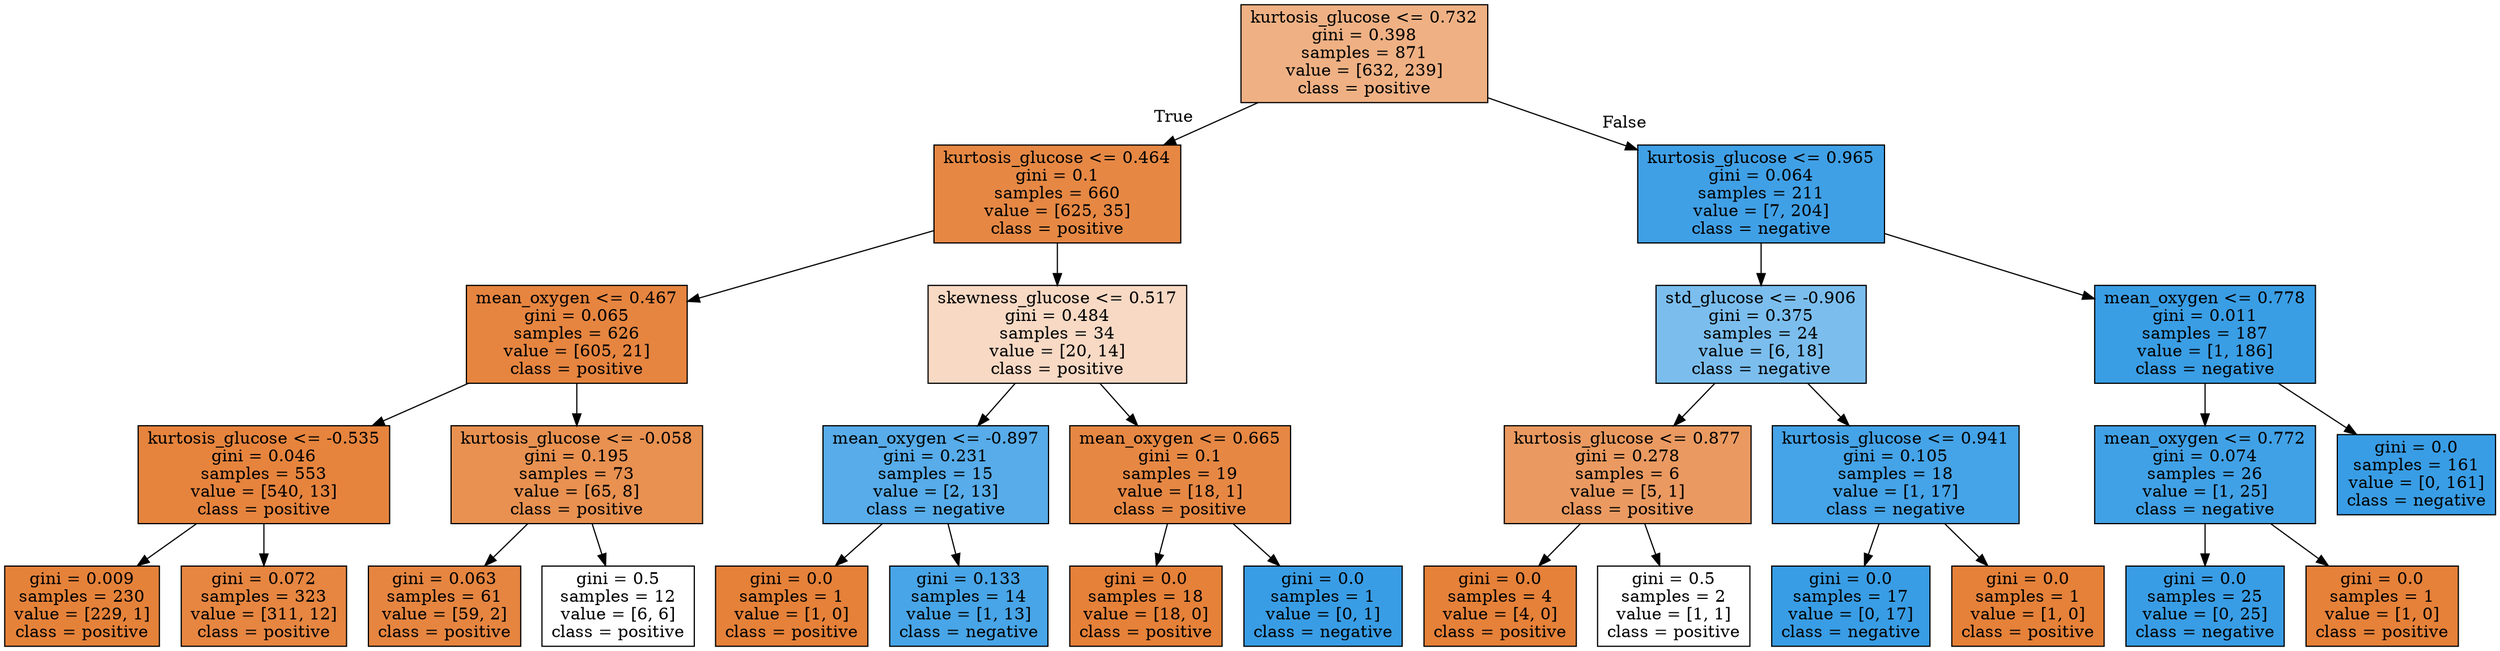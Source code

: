 digraph Tree {
node [shape=box, style="filled", color="black"] ;
0 [label="kurtosis_glucose <= 0.732\ngini = 0.398\nsamples = 871\nvalue = [632, 239]\nclass = positive", fillcolor="#efb184"] ;
1 [label="kurtosis_glucose <= 0.464\ngini = 0.1\nsamples = 660\nvalue = [625, 35]\nclass = positive", fillcolor="#e68844"] ;
0 -> 1 [labeldistance=2.5, labelangle=45, headlabel="True"] ;
2 [label="mean_oxygen <= 0.467\ngini = 0.065\nsamples = 626\nvalue = [605, 21]\nclass = positive", fillcolor="#e68540"] ;
1 -> 2 ;
3 [label="kurtosis_glucose <= -0.535\ngini = 0.046\nsamples = 553\nvalue = [540, 13]\nclass = positive", fillcolor="#e6843e"] ;
2 -> 3 ;
4 [label="gini = 0.009\nsamples = 230\nvalue = [229, 1]\nclass = positive", fillcolor="#e5823a"] ;
3 -> 4 ;
5 [label="gini = 0.072\nsamples = 323\nvalue = [311, 12]\nclass = positive", fillcolor="#e68641"] ;
3 -> 5 ;
6 [label="kurtosis_glucose <= -0.058\ngini = 0.195\nsamples = 73\nvalue = [65, 8]\nclass = positive", fillcolor="#e89151"] ;
2 -> 6 ;
7 [label="gini = 0.063\nsamples = 61\nvalue = [59, 2]\nclass = positive", fillcolor="#e68540"] ;
6 -> 7 ;
8 [label="gini = 0.5\nsamples = 12\nvalue = [6, 6]\nclass = positive", fillcolor="#ffffff"] ;
6 -> 8 ;
9 [label="skewness_glucose <= 0.517\ngini = 0.484\nsamples = 34\nvalue = [20, 14]\nclass = positive", fillcolor="#f7d9c4"] ;
1 -> 9 ;
10 [label="mean_oxygen <= -0.897\ngini = 0.231\nsamples = 15\nvalue = [2, 13]\nclass = negative", fillcolor="#57ace9"] ;
9 -> 10 ;
11 [label="gini = 0.0\nsamples = 1\nvalue = [1, 0]\nclass = positive", fillcolor="#e58139"] ;
10 -> 11 ;
12 [label="gini = 0.133\nsamples = 14\nvalue = [1, 13]\nclass = negative", fillcolor="#48a5e7"] ;
10 -> 12 ;
13 [label="mean_oxygen <= 0.665\ngini = 0.1\nsamples = 19\nvalue = [18, 1]\nclass = positive", fillcolor="#e68844"] ;
9 -> 13 ;
14 [label="gini = 0.0\nsamples = 18\nvalue = [18, 0]\nclass = positive", fillcolor="#e58139"] ;
13 -> 14 ;
15 [label="gini = 0.0\nsamples = 1\nvalue = [0, 1]\nclass = negative", fillcolor="#399de5"] ;
13 -> 15 ;
16 [label="kurtosis_glucose <= 0.965\ngini = 0.064\nsamples = 211\nvalue = [7, 204]\nclass = negative", fillcolor="#40a0e6"] ;
0 -> 16 [labeldistance=2.5, labelangle=-45, headlabel="False"] ;
17 [label="std_glucose <= -0.906\ngini = 0.375\nsamples = 24\nvalue = [6, 18]\nclass = negative", fillcolor="#7bbeee"] ;
16 -> 17 ;
18 [label="kurtosis_glucose <= 0.877\ngini = 0.278\nsamples = 6\nvalue = [5, 1]\nclass = positive", fillcolor="#ea9a61"] ;
17 -> 18 ;
19 [label="gini = 0.0\nsamples = 4\nvalue = [4, 0]\nclass = positive", fillcolor="#e58139"] ;
18 -> 19 ;
20 [label="gini = 0.5\nsamples = 2\nvalue = [1, 1]\nclass = positive", fillcolor="#ffffff"] ;
18 -> 20 ;
21 [label="kurtosis_glucose <= 0.941\ngini = 0.105\nsamples = 18\nvalue = [1, 17]\nclass = negative", fillcolor="#45a3e7"] ;
17 -> 21 ;
22 [label="gini = 0.0\nsamples = 17\nvalue = [0, 17]\nclass = negative", fillcolor="#399de5"] ;
21 -> 22 ;
23 [label="gini = 0.0\nsamples = 1\nvalue = [1, 0]\nclass = positive", fillcolor="#e58139"] ;
21 -> 23 ;
24 [label="mean_oxygen <= 0.778\ngini = 0.011\nsamples = 187\nvalue = [1, 186]\nclass = negative", fillcolor="#3a9ee5"] ;
16 -> 24 ;
25 [label="mean_oxygen <= 0.772\ngini = 0.074\nsamples = 26\nvalue = [1, 25]\nclass = negative", fillcolor="#41a1e6"] ;
24 -> 25 ;
26 [label="gini = 0.0\nsamples = 25\nvalue = [0, 25]\nclass = negative", fillcolor="#399de5"] ;
25 -> 26 ;
27 [label="gini = 0.0\nsamples = 1\nvalue = [1, 0]\nclass = positive", fillcolor="#e58139"] ;
25 -> 27 ;
28 [label="gini = 0.0\nsamples = 161\nvalue = [0, 161]\nclass = negative", fillcolor="#399de5"] ;
24 -> 28 ;
}